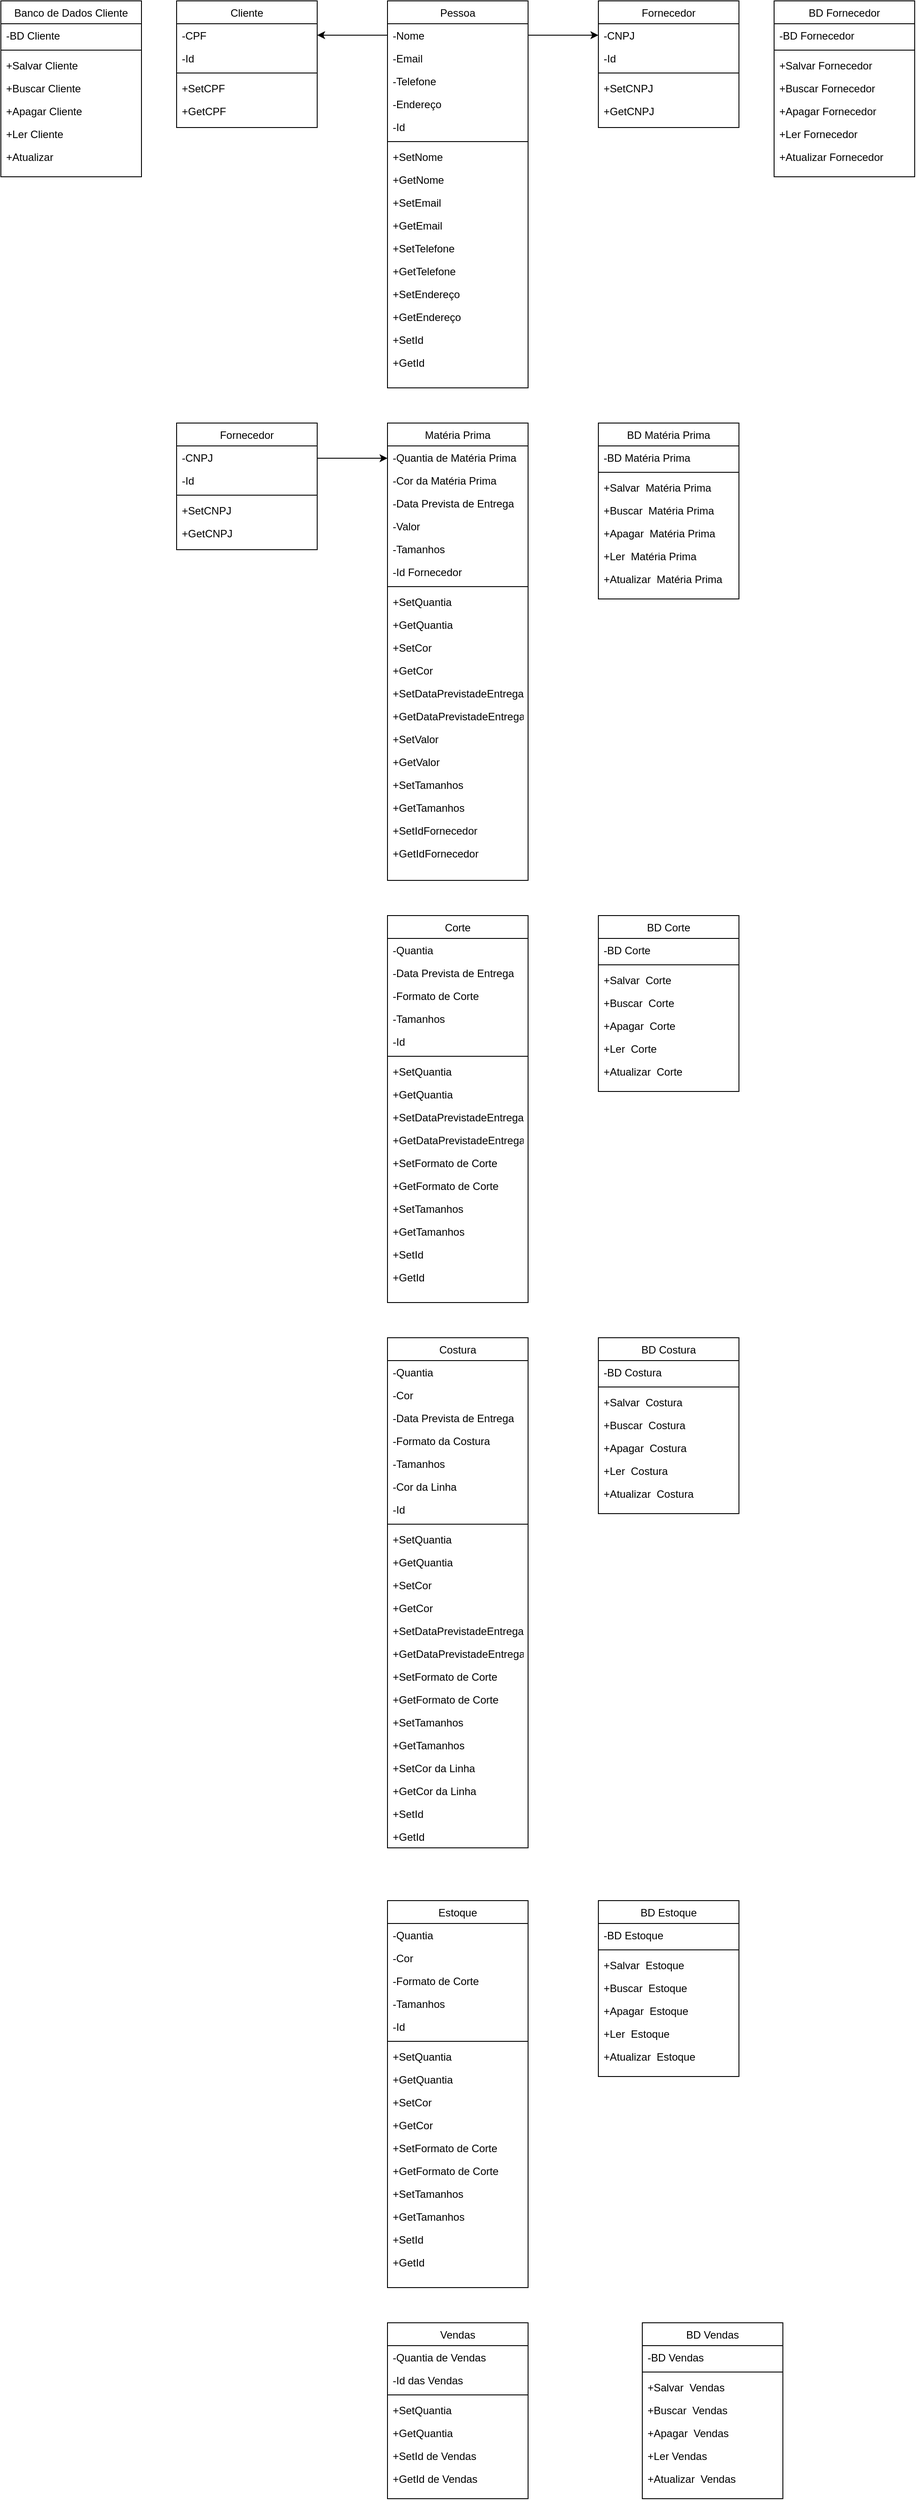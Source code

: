 <mxfile version="24.6.0" type="device">
  <diagram id="C5RBs43oDa-KdzZeNtuy" name="Page-1">
    <mxGraphModel dx="2261" dy="782" grid="1" gridSize="10" guides="1" tooltips="1" connect="1" arrows="1" fold="1" page="1" pageScale="1" pageWidth="827" pageHeight="1169" math="0" shadow="0">
      <root>
        <mxCell id="WIyWlLk6GJQsqaUBKTNV-0" />
        <mxCell id="WIyWlLk6GJQsqaUBKTNV-1" parent="WIyWlLk6GJQsqaUBKTNV-0" />
        <mxCell id="zkfFHV4jXpPFQw0GAbJ--17" value="Cliente" style="swimlane;fontStyle=0;align=center;verticalAlign=top;childLayout=stackLayout;horizontal=1;startSize=26;horizontalStack=0;resizeParent=1;resizeLast=0;collapsible=1;marginBottom=0;rounded=0;shadow=0;strokeWidth=1;" parent="WIyWlLk6GJQsqaUBKTNV-1" vertex="1">
          <mxGeometry x="40" width="160" height="144" as="geometry">
            <mxRectangle x="550" y="140" width="160" height="26" as="alternateBounds" />
          </mxGeometry>
        </mxCell>
        <mxCell id="zkfFHV4jXpPFQw0GAbJ--18" value="-CPF" style="text;align=left;verticalAlign=top;spacingLeft=4;spacingRight=4;overflow=hidden;rotatable=0;points=[[0,0.5],[1,0.5]];portConstraint=eastwest;" parent="zkfFHV4jXpPFQw0GAbJ--17" vertex="1">
          <mxGeometry y="26" width="160" height="26" as="geometry" />
        </mxCell>
        <mxCell id="UYTvGShQzW5NcOus-Ca2-104" value="-Id" style="text;align=left;verticalAlign=top;spacingLeft=4;spacingRight=4;overflow=hidden;rotatable=0;points=[[0,0.5],[1,0.5]];portConstraint=eastwest;" parent="zkfFHV4jXpPFQw0GAbJ--17" vertex="1">
          <mxGeometry y="52" width="160" height="26" as="geometry" />
        </mxCell>
        <mxCell id="zkfFHV4jXpPFQw0GAbJ--23" value="" style="line;html=1;strokeWidth=1;align=left;verticalAlign=middle;spacingTop=-1;spacingLeft=3;spacingRight=3;rotatable=0;labelPosition=right;points=[];portConstraint=eastwest;" parent="zkfFHV4jXpPFQw0GAbJ--17" vertex="1">
          <mxGeometry y="78" width="160" height="8" as="geometry" />
        </mxCell>
        <mxCell id="zkfFHV4jXpPFQw0GAbJ--24" value="+SetCPF" style="text;align=left;verticalAlign=top;spacingLeft=4;spacingRight=4;overflow=hidden;rotatable=0;points=[[0,0.5],[1,0.5]];portConstraint=eastwest;" parent="zkfFHV4jXpPFQw0GAbJ--17" vertex="1">
          <mxGeometry y="86" width="160" height="26" as="geometry" />
        </mxCell>
        <mxCell id="PJtzNLOf5O62sU7vfMhk-27" value="+GetCPF" style="text;align=left;verticalAlign=top;spacingLeft=4;spacingRight=4;overflow=hidden;rotatable=0;points=[[0,0.5],[1,0.5]];portConstraint=eastwest;" parent="zkfFHV4jXpPFQw0GAbJ--17" vertex="1">
          <mxGeometry y="112" width="160" height="32" as="geometry" />
        </mxCell>
        <mxCell id="PJtzNLOf5O62sU7vfMhk-35" value="Banco de Dados Cliente" style="swimlane;fontStyle=0;align=center;verticalAlign=top;childLayout=stackLayout;horizontal=1;startSize=26;horizontalStack=0;resizeParent=1;resizeLast=0;collapsible=1;marginBottom=0;rounded=0;shadow=0;strokeWidth=1;" parent="WIyWlLk6GJQsqaUBKTNV-1" vertex="1">
          <mxGeometry x="-160" width="160" height="200" as="geometry">
            <mxRectangle x="550" y="140" width="160" height="26" as="alternateBounds" />
          </mxGeometry>
        </mxCell>
        <mxCell id="PJtzNLOf5O62sU7vfMhk-36" value="-BD Cliente" style="text;align=left;verticalAlign=top;spacingLeft=4;spacingRight=4;overflow=hidden;rotatable=0;points=[[0,0.5],[1,0.5]];portConstraint=eastwest;" parent="PJtzNLOf5O62sU7vfMhk-35" vertex="1">
          <mxGeometry y="26" width="160" height="26" as="geometry" />
        </mxCell>
        <mxCell id="PJtzNLOf5O62sU7vfMhk-42" value="" style="line;html=1;strokeWidth=1;align=left;verticalAlign=middle;spacingTop=-1;spacingLeft=3;spacingRight=3;rotatable=0;labelPosition=right;points=[];portConstraint=eastwest;" parent="PJtzNLOf5O62sU7vfMhk-35" vertex="1">
          <mxGeometry y="52" width="160" height="8" as="geometry" />
        </mxCell>
        <mxCell id="PJtzNLOf5O62sU7vfMhk-43" value="+Salvar Cliente" style="text;align=left;verticalAlign=top;spacingLeft=4;spacingRight=4;overflow=hidden;rotatable=0;points=[[0,0.5],[1,0.5]];portConstraint=eastwest;" parent="PJtzNLOf5O62sU7vfMhk-35" vertex="1">
          <mxGeometry y="60" width="160" height="26" as="geometry" />
        </mxCell>
        <mxCell id="PJtzNLOf5O62sU7vfMhk-44" value="+Buscar Cliente" style="text;align=left;verticalAlign=top;spacingLeft=4;spacingRight=4;overflow=hidden;rotatable=0;points=[[0,0.5],[1,0.5]];portConstraint=eastwest;" parent="PJtzNLOf5O62sU7vfMhk-35" vertex="1">
          <mxGeometry y="86" width="160" height="26" as="geometry" />
        </mxCell>
        <mxCell id="PJtzNLOf5O62sU7vfMhk-45" value="+Apagar Cliente" style="text;align=left;verticalAlign=top;spacingLeft=4;spacingRight=4;overflow=hidden;rotatable=0;points=[[0,0.5],[1,0.5]];portConstraint=eastwest;" parent="PJtzNLOf5O62sU7vfMhk-35" vertex="1">
          <mxGeometry y="112" width="160" height="26" as="geometry" />
        </mxCell>
        <mxCell id="PJtzNLOf5O62sU7vfMhk-57" value="+Ler Cliente" style="text;align=left;verticalAlign=top;spacingLeft=4;spacingRight=4;overflow=hidden;rotatable=0;points=[[0,0.5],[1,0.5]];portConstraint=eastwest;" parent="PJtzNLOf5O62sU7vfMhk-35" vertex="1">
          <mxGeometry y="138" width="160" height="26" as="geometry" />
        </mxCell>
        <mxCell id="UYTvGShQzW5NcOus-Ca2-62" value="+Atualizar " style="text;align=left;verticalAlign=top;spacingLeft=4;spacingRight=4;overflow=hidden;rotatable=0;points=[[0,0.5],[1,0.5]];portConstraint=eastwest;" parent="PJtzNLOf5O62sU7vfMhk-35" vertex="1">
          <mxGeometry y="164" width="160" height="26" as="geometry" />
        </mxCell>
        <mxCell id="PJtzNLOf5O62sU7vfMhk-58" value="Matéria Prima" style="swimlane;fontStyle=0;align=center;verticalAlign=top;childLayout=stackLayout;horizontal=1;startSize=26;horizontalStack=0;resizeParent=1;resizeLast=0;collapsible=1;marginBottom=0;rounded=0;shadow=0;strokeWidth=1;" parent="WIyWlLk6GJQsqaUBKTNV-1" vertex="1">
          <mxGeometry x="280" y="480" width="160" height="520" as="geometry">
            <mxRectangle y="480" width="160" height="26" as="alternateBounds" />
          </mxGeometry>
        </mxCell>
        <mxCell id="PJtzNLOf5O62sU7vfMhk-59" value="-Quantia de Matéria Prima" style="text;align=left;verticalAlign=top;spacingLeft=4;spacingRight=4;overflow=hidden;rotatable=0;points=[[0,0.5],[1,0.5]];portConstraint=eastwest;" parent="PJtzNLOf5O62sU7vfMhk-58" vertex="1">
          <mxGeometry y="26" width="160" height="26" as="geometry" />
        </mxCell>
        <mxCell id="PJtzNLOf5O62sU7vfMhk-60" value="-Cor da Matéria Prima" style="text;align=left;verticalAlign=top;spacingLeft=4;spacingRight=4;overflow=hidden;rotatable=0;points=[[0,0.5],[1,0.5]];portConstraint=eastwest;rounded=0;shadow=0;html=0;" parent="PJtzNLOf5O62sU7vfMhk-58" vertex="1">
          <mxGeometry y="52" width="160" height="26" as="geometry" />
        </mxCell>
        <mxCell id="PJtzNLOf5O62sU7vfMhk-61" value="-Data Prevista de Entrega" style="text;align=left;verticalAlign=top;spacingLeft=4;spacingRight=4;overflow=hidden;rotatable=0;points=[[0,0.5],[1,0.5]];portConstraint=eastwest;rounded=0;shadow=0;html=0;" parent="PJtzNLOf5O62sU7vfMhk-58" vertex="1">
          <mxGeometry y="78" width="160" height="26" as="geometry" />
        </mxCell>
        <mxCell id="PJtzNLOf5O62sU7vfMhk-62" value="-Valor" style="text;align=left;verticalAlign=top;spacingLeft=4;spacingRight=4;overflow=hidden;rotatable=0;points=[[0,0.5],[1,0.5]];portConstraint=eastwest;rounded=0;shadow=0;html=0;" parent="PJtzNLOf5O62sU7vfMhk-58" vertex="1">
          <mxGeometry y="104" width="160" height="26" as="geometry" />
        </mxCell>
        <mxCell id="PJtzNLOf5O62sU7vfMhk-63" value="-Tamanhos" style="text;align=left;verticalAlign=top;spacingLeft=4;spacingRight=4;overflow=hidden;rotatable=0;points=[[0,0.5],[1,0.5]];portConstraint=eastwest;rounded=0;shadow=0;html=0;" parent="PJtzNLOf5O62sU7vfMhk-58" vertex="1">
          <mxGeometry y="130" width="160" height="26" as="geometry" />
        </mxCell>
        <mxCell id="PJtzNLOf5O62sU7vfMhk-64" value="-Id Fornecedor" style="text;align=left;verticalAlign=top;spacingLeft=4;spacingRight=4;overflow=hidden;rotatable=0;points=[[0,0.5],[1,0.5]];portConstraint=eastwest;rounded=0;shadow=0;html=0;" parent="PJtzNLOf5O62sU7vfMhk-58" vertex="1">
          <mxGeometry y="156" width="160" height="26" as="geometry" />
        </mxCell>
        <mxCell id="PJtzNLOf5O62sU7vfMhk-65" value="" style="line;html=1;strokeWidth=1;align=left;verticalAlign=middle;spacingTop=-1;spacingLeft=3;spacingRight=3;rotatable=0;labelPosition=right;points=[];portConstraint=eastwest;" parent="PJtzNLOf5O62sU7vfMhk-58" vertex="1">
          <mxGeometry y="182" width="160" height="8" as="geometry" />
        </mxCell>
        <mxCell id="PJtzNLOf5O62sU7vfMhk-66" value="+SetQuantia" style="text;align=left;verticalAlign=top;spacingLeft=4;spacingRight=4;overflow=hidden;rotatable=0;points=[[0,0.5],[1,0.5]];portConstraint=eastwest;" parent="PJtzNLOf5O62sU7vfMhk-58" vertex="1">
          <mxGeometry y="190" width="160" height="26" as="geometry" />
        </mxCell>
        <mxCell id="PJtzNLOf5O62sU7vfMhk-67" value="+GetQuantia" style="text;align=left;verticalAlign=top;spacingLeft=4;spacingRight=4;overflow=hidden;rotatable=0;points=[[0,0.5],[1,0.5]];portConstraint=eastwest;" parent="PJtzNLOf5O62sU7vfMhk-58" vertex="1">
          <mxGeometry y="216" width="160" height="26" as="geometry" />
        </mxCell>
        <mxCell id="PJtzNLOf5O62sU7vfMhk-68" value="+SetCor" style="text;align=left;verticalAlign=top;spacingLeft=4;spacingRight=4;overflow=hidden;rotatable=0;points=[[0,0.5],[1,0.5]];portConstraint=eastwest;" parent="PJtzNLOf5O62sU7vfMhk-58" vertex="1">
          <mxGeometry y="242" width="160" height="26" as="geometry" />
        </mxCell>
        <mxCell id="PJtzNLOf5O62sU7vfMhk-69" value="+GetCor" style="text;align=left;verticalAlign=top;spacingLeft=4;spacingRight=4;overflow=hidden;rotatable=0;points=[[0,0.5],[1,0.5]];portConstraint=eastwest;" parent="PJtzNLOf5O62sU7vfMhk-58" vertex="1">
          <mxGeometry y="268" width="160" height="26" as="geometry" />
        </mxCell>
        <mxCell id="PJtzNLOf5O62sU7vfMhk-70" value="+SetDataPrevistadeEntrega" style="text;align=left;verticalAlign=top;spacingLeft=4;spacingRight=4;overflow=hidden;rotatable=0;points=[[0,0.5],[1,0.5]];portConstraint=eastwest;" parent="PJtzNLOf5O62sU7vfMhk-58" vertex="1">
          <mxGeometry y="294" width="160" height="26" as="geometry" />
        </mxCell>
        <mxCell id="PJtzNLOf5O62sU7vfMhk-71" value="+GetDataPrevistadeEntrega" style="text;align=left;verticalAlign=top;spacingLeft=4;spacingRight=4;overflow=hidden;rotatable=0;points=[[0,0.5],[1,0.5]];portConstraint=eastwest;" parent="PJtzNLOf5O62sU7vfMhk-58" vertex="1">
          <mxGeometry y="320" width="160" height="26" as="geometry" />
        </mxCell>
        <mxCell id="PJtzNLOf5O62sU7vfMhk-72" value="+SetValor" style="text;align=left;verticalAlign=top;spacingLeft=4;spacingRight=4;overflow=hidden;rotatable=0;points=[[0,0.5],[1,0.5]];portConstraint=eastwest;" parent="PJtzNLOf5O62sU7vfMhk-58" vertex="1">
          <mxGeometry y="346" width="160" height="26" as="geometry" />
        </mxCell>
        <mxCell id="PJtzNLOf5O62sU7vfMhk-73" value="+GetValor" style="text;align=left;verticalAlign=top;spacingLeft=4;spacingRight=4;overflow=hidden;rotatable=0;points=[[0,0.5],[1,0.5]];portConstraint=eastwest;" parent="PJtzNLOf5O62sU7vfMhk-58" vertex="1">
          <mxGeometry y="372" width="160" height="26" as="geometry" />
        </mxCell>
        <mxCell id="PJtzNLOf5O62sU7vfMhk-74" value="+SetTamanhos" style="text;align=left;verticalAlign=top;spacingLeft=4;spacingRight=4;overflow=hidden;rotatable=0;points=[[0,0.5],[1,0.5]];portConstraint=eastwest;" parent="PJtzNLOf5O62sU7vfMhk-58" vertex="1">
          <mxGeometry y="398" width="160" height="26" as="geometry" />
        </mxCell>
        <mxCell id="PJtzNLOf5O62sU7vfMhk-75" value="+GetTamanhos" style="text;align=left;verticalAlign=top;spacingLeft=4;spacingRight=4;overflow=hidden;rotatable=0;points=[[0,0.5],[1,0.5]];portConstraint=eastwest;" parent="PJtzNLOf5O62sU7vfMhk-58" vertex="1">
          <mxGeometry y="424" width="160" height="26" as="geometry" />
        </mxCell>
        <mxCell id="PJtzNLOf5O62sU7vfMhk-76" value="+SetIdFornecedor" style="text;align=left;verticalAlign=top;spacingLeft=4;spacingRight=4;overflow=hidden;rotatable=0;points=[[0,0.5],[1,0.5]];portConstraint=eastwest;" parent="PJtzNLOf5O62sU7vfMhk-58" vertex="1">
          <mxGeometry y="450" width="160" height="26" as="geometry" />
        </mxCell>
        <mxCell id="PJtzNLOf5O62sU7vfMhk-77" value="+GetIdFornecedor" style="text;align=left;verticalAlign=top;spacingLeft=4;spacingRight=4;overflow=hidden;rotatable=0;points=[[0,0.5],[1,0.5]];portConstraint=eastwest;" parent="PJtzNLOf5O62sU7vfMhk-58" vertex="1">
          <mxGeometry y="476" width="160" height="26" as="geometry" />
        </mxCell>
        <mxCell id="UYTvGShQzW5NcOus-Ca2-19" value="Pessoa" style="swimlane;fontStyle=0;align=center;verticalAlign=top;childLayout=stackLayout;horizontal=1;startSize=26;horizontalStack=0;resizeParent=1;resizeLast=0;collapsible=1;marginBottom=0;rounded=0;shadow=0;strokeWidth=1;" parent="WIyWlLk6GJQsqaUBKTNV-1" vertex="1">
          <mxGeometry x="280" width="160" height="440" as="geometry">
            <mxRectangle y="480" width="160" height="26" as="alternateBounds" />
          </mxGeometry>
        </mxCell>
        <mxCell id="UYTvGShQzW5NcOus-Ca2-20" value="-Nome" style="text;align=left;verticalAlign=top;spacingLeft=4;spacingRight=4;overflow=hidden;rotatable=0;points=[[0,0.5],[1,0.5]];portConstraint=eastwest;" parent="UYTvGShQzW5NcOus-Ca2-19" vertex="1">
          <mxGeometry y="26" width="160" height="26" as="geometry" />
        </mxCell>
        <mxCell id="UYTvGShQzW5NcOus-Ca2-21" value="-Email" style="text;align=left;verticalAlign=top;spacingLeft=4;spacingRight=4;overflow=hidden;rotatable=0;points=[[0,0.5],[1,0.5]];portConstraint=eastwest;rounded=0;shadow=0;html=0;" parent="UYTvGShQzW5NcOus-Ca2-19" vertex="1">
          <mxGeometry y="52" width="160" height="26" as="geometry" />
        </mxCell>
        <mxCell id="UYTvGShQzW5NcOus-Ca2-22" value="-Telefone" style="text;align=left;verticalAlign=top;spacingLeft=4;spacingRight=4;overflow=hidden;rotatable=0;points=[[0,0.5],[1,0.5]];portConstraint=eastwest;rounded=0;shadow=0;html=0;" parent="UYTvGShQzW5NcOus-Ca2-19" vertex="1">
          <mxGeometry y="78" width="160" height="26" as="geometry" />
        </mxCell>
        <mxCell id="UYTvGShQzW5NcOus-Ca2-23" value="-Endereço" style="text;align=left;verticalAlign=top;spacingLeft=4;spacingRight=4;overflow=hidden;rotatable=0;points=[[0,0.5],[1,0.5]];portConstraint=eastwest;rounded=0;shadow=0;html=0;" parent="UYTvGShQzW5NcOus-Ca2-19" vertex="1">
          <mxGeometry y="104" width="160" height="26" as="geometry" />
        </mxCell>
        <mxCell id="UYTvGShQzW5NcOus-Ca2-25" value="-Id" style="text;align=left;verticalAlign=top;spacingLeft=4;spacingRight=4;overflow=hidden;rotatable=0;points=[[0,0.5],[1,0.5]];portConstraint=eastwest;rounded=0;shadow=0;html=0;" parent="UYTvGShQzW5NcOus-Ca2-19" vertex="1">
          <mxGeometry y="130" width="160" height="26" as="geometry" />
        </mxCell>
        <mxCell id="UYTvGShQzW5NcOus-Ca2-26" value="" style="line;html=1;strokeWidth=1;align=left;verticalAlign=middle;spacingTop=-1;spacingLeft=3;spacingRight=3;rotatable=0;labelPosition=right;points=[];portConstraint=eastwest;" parent="UYTvGShQzW5NcOus-Ca2-19" vertex="1">
          <mxGeometry y="156" width="160" height="8" as="geometry" />
        </mxCell>
        <mxCell id="UYTvGShQzW5NcOus-Ca2-27" value="+SetNome" style="text;align=left;verticalAlign=top;spacingLeft=4;spacingRight=4;overflow=hidden;rotatable=0;points=[[0,0.5],[1,0.5]];portConstraint=eastwest;" parent="UYTvGShQzW5NcOus-Ca2-19" vertex="1">
          <mxGeometry y="164" width="160" height="26" as="geometry" />
        </mxCell>
        <mxCell id="UYTvGShQzW5NcOus-Ca2-28" value="+GetNome" style="text;align=left;verticalAlign=top;spacingLeft=4;spacingRight=4;overflow=hidden;rotatable=0;points=[[0,0.5],[1,0.5]];portConstraint=eastwest;" parent="UYTvGShQzW5NcOus-Ca2-19" vertex="1">
          <mxGeometry y="190" width="160" height="26" as="geometry" />
        </mxCell>
        <mxCell id="UYTvGShQzW5NcOus-Ca2-29" value="+SetEmail" style="text;align=left;verticalAlign=top;spacingLeft=4;spacingRight=4;overflow=hidden;rotatable=0;points=[[0,0.5],[1,0.5]];portConstraint=eastwest;" parent="UYTvGShQzW5NcOus-Ca2-19" vertex="1">
          <mxGeometry y="216" width="160" height="26" as="geometry" />
        </mxCell>
        <mxCell id="UYTvGShQzW5NcOus-Ca2-30" value="+GetEmail" style="text;align=left;verticalAlign=top;spacingLeft=4;spacingRight=4;overflow=hidden;rotatable=0;points=[[0,0.5],[1,0.5]];portConstraint=eastwest;" parent="UYTvGShQzW5NcOus-Ca2-19" vertex="1">
          <mxGeometry y="242" width="160" height="26" as="geometry" />
        </mxCell>
        <mxCell id="UYTvGShQzW5NcOus-Ca2-31" value="+SetTelefone" style="text;align=left;verticalAlign=top;spacingLeft=4;spacingRight=4;overflow=hidden;rotatable=0;points=[[0,0.5],[1,0.5]];portConstraint=eastwest;" parent="UYTvGShQzW5NcOus-Ca2-19" vertex="1">
          <mxGeometry y="268" width="160" height="26" as="geometry" />
        </mxCell>
        <mxCell id="UYTvGShQzW5NcOus-Ca2-32" value="+GetTelefone" style="text;align=left;verticalAlign=top;spacingLeft=4;spacingRight=4;overflow=hidden;rotatable=0;points=[[0,0.5],[1,0.5]];portConstraint=eastwest;" parent="UYTvGShQzW5NcOus-Ca2-19" vertex="1">
          <mxGeometry y="294" width="160" height="26" as="geometry" />
        </mxCell>
        <mxCell id="UYTvGShQzW5NcOus-Ca2-33" value="+SetEndereço" style="text;align=left;verticalAlign=top;spacingLeft=4;spacingRight=4;overflow=hidden;rotatable=0;points=[[0,0.5],[1,0.5]];portConstraint=eastwest;" parent="UYTvGShQzW5NcOus-Ca2-19" vertex="1">
          <mxGeometry y="320" width="160" height="26" as="geometry" />
        </mxCell>
        <mxCell id="UYTvGShQzW5NcOus-Ca2-34" value="+GetEndereço" style="text;align=left;verticalAlign=top;spacingLeft=4;spacingRight=4;overflow=hidden;rotatable=0;points=[[0,0.5],[1,0.5]];portConstraint=eastwest;" parent="UYTvGShQzW5NcOus-Ca2-19" vertex="1">
          <mxGeometry y="346" width="160" height="26" as="geometry" />
        </mxCell>
        <mxCell id="UYTvGShQzW5NcOus-Ca2-37" value="+SetId" style="text;align=left;verticalAlign=top;spacingLeft=4;spacingRight=4;overflow=hidden;rotatable=0;points=[[0,0.5],[1,0.5]];portConstraint=eastwest;" parent="UYTvGShQzW5NcOus-Ca2-19" vertex="1">
          <mxGeometry y="372" width="160" height="26" as="geometry" />
        </mxCell>
        <mxCell id="UYTvGShQzW5NcOus-Ca2-38" value="+GetId" style="text;align=left;verticalAlign=top;spacingLeft=4;spacingRight=4;overflow=hidden;rotatable=0;points=[[0,0.5],[1,0.5]];portConstraint=eastwest;" parent="UYTvGShQzW5NcOus-Ca2-19" vertex="1">
          <mxGeometry y="398" width="160" height="26" as="geometry" />
        </mxCell>
        <mxCell id="UYTvGShQzW5NcOus-Ca2-39" value="Fornecedor" style="swimlane;fontStyle=0;align=center;verticalAlign=top;childLayout=stackLayout;horizontal=1;startSize=26;horizontalStack=0;resizeParent=1;resizeLast=0;collapsible=1;marginBottom=0;rounded=0;shadow=0;strokeWidth=1;" parent="WIyWlLk6GJQsqaUBKTNV-1" vertex="1">
          <mxGeometry x="520" width="160" height="144" as="geometry">
            <mxRectangle x="550" y="140" width="160" height="26" as="alternateBounds" />
          </mxGeometry>
        </mxCell>
        <mxCell id="UYTvGShQzW5NcOus-Ca2-40" value="-CNPJ" style="text;align=left;verticalAlign=top;spacingLeft=4;spacingRight=4;overflow=hidden;rotatable=0;points=[[0,0.5],[1,0.5]];portConstraint=eastwest;" parent="UYTvGShQzW5NcOus-Ca2-39" vertex="1">
          <mxGeometry y="26" width="160" height="26" as="geometry" />
        </mxCell>
        <mxCell id="UYTvGShQzW5NcOus-Ca2-103" value="-Id" style="text;align=left;verticalAlign=top;spacingLeft=4;spacingRight=4;overflow=hidden;rotatable=0;points=[[0,0.5],[1,0.5]];portConstraint=eastwest;" parent="UYTvGShQzW5NcOus-Ca2-39" vertex="1">
          <mxGeometry y="52" width="160" height="26" as="geometry" />
        </mxCell>
        <mxCell id="UYTvGShQzW5NcOus-Ca2-41" value="" style="line;html=1;strokeWidth=1;align=left;verticalAlign=middle;spacingTop=-1;spacingLeft=3;spacingRight=3;rotatable=0;labelPosition=right;points=[];portConstraint=eastwest;" parent="UYTvGShQzW5NcOus-Ca2-39" vertex="1">
          <mxGeometry y="78" width="160" height="8" as="geometry" />
        </mxCell>
        <mxCell id="UYTvGShQzW5NcOus-Ca2-42" value="+SetCNPJ" style="text;align=left;verticalAlign=top;spacingLeft=4;spacingRight=4;overflow=hidden;rotatable=0;points=[[0,0.5],[1,0.5]];portConstraint=eastwest;" parent="UYTvGShQzW5NcOus-Ca2-39" vertex="1">
          <mxGeometry y="86" width="160" height="26" as="geometry" />
        </mxCell>
        <mxCell id="UYTvGShQzW5NcOus-Ca2-43" value="+GetCNPJ" style="text;align=left;verticalAlign=top;spacingLeft=4;spacingRight=4;overflow=hidden;rotatable=0;points=[[0,0.5],[1,0.5]];portConstraint=eastwest;" parent="UYTvGShQzW5NcOus-Ca2-39" vertex="1">
          <mxGeometry y="112" width="160" height="32" as="geometry" />
        </mxCell>
        <mxCell id="UYTvGShQzW5NcOus-Ca2-49" value="BD Fornecedor" style="swimlane;fontStyle=0;align=center;verticalAlign=top;childLayout=stackLayout;horizontal=1;startSize=26;horizontalStack=0;resizeParent=1;resizeLast=0;collapsible=1;marginBottom=0;rounded=0;shadow=0;strokeWidth=1;" parent="WIyWlLk6GJQsqaUBKTNV-1" vertex="1">
          <mxGeometry x="720" width="160" height="200" as="geometry">
            <mxRectangle x="550" y="140" width="160" height="26" as="alternateBounds" />
          </mxGeometry>
        </mxCell>
        <mxCell id="UYTvGShQzW5NcOus-Ca2-50" value="-BD Fornecedor" style="text;align=left;verticalAlign=top;spacingLeft=4;spacingRight=4;overflow=hidden;rotatable=0;points=[[0,0.5],[1,0.5]];portConstraint=eastwest;" parent="UYTvGShQzW5NcOus-Ca2-49" vertex="1">
          <mxGeometry y="26" width="160" height="26" as="geometry" />
        </mxCell>
        <mxCell id="UYTvGShQzW5NcOus-Ca2-51" value="" style="line;html=1;strokeWidth=1;align=left;verticalAlign=middle;spacingTop=-1;spacingLeft=3;spacingRight=3;rotatable=0;labelPosition=right;points=[];portConstraint=eastwest;" parent="UYTvGShQzW5NcOus-Ca2-49" vertex="1">
          <mxGeometry y="52" width="160" height="8" as="geometry" />
        </mxCell>
        <mxCell id="UYTvGShQzW5NcOus-Ca2-52" value="+Salvar Fornecedor" style="text;align=left;verticalAlign=top;spacingLeft=4;spacingRight=4;overflow=hidden;rotatable=0;points=[[0,0.5],[1,0.5]];portConstraint=eastwest;" parent="UYTvGShQzW5NcOus-Ca2-49" vertex="1">
          <mxGeometry y="60" width="160" height="26" as="geometry" />
        </mxCell>
        <mxCell id="UYTvGShQzW5NcOus-Ca2-53" value="+Buscar Fornecedor" style="text;align=left;verticalAlign=top;spacingLeft=4;spacingRight=4;overflow=hidden;rotatable=0;points=[[0,0.5],[1,0.5]];portConstraint=eastwest;" parent="UYTvGShQzW5NcOus-Ca2-49" vertex="1">
          <mxGeometry y="86" width="160" height="26" as="geometry" />
        </mxCell>
        <mxCell id="UYTvGShQzW5NcOus-Ca2-54" value="+Apagar Fornecedor" style="text;align=left;verticalAlign=top;spacingLeft=4;spacingRight=4;overflow=hidden;rotatable=0;points=[[0,0.5],[1,0.5]];portConstraint=eastwest;" parent="UYTvGShQzW5NcOus-Ca2-49" vertex="1">
          <mxGeometry y="112" width="160" height="26" as="geometry" />
        </mxCell>
        <mxCell id="UYTvGShQzW5NcOus-Ca2-55" value="+Ler Fornecedor" style="text;align=left;verticalAlign=top;spacingLeft=4;spacingRight=4;overflow=hidden;rotatable=0;points=[[0,0.5],[1,0.5]];portConstraint=eastwest;" parent="UYTvGShQzW5NcOus-Ca2-49" vertex="1">
          <mxGeometry y="138" width="160" height="26" as="geometry" />
        </mxCell>
        <mxCell id="UYTvGShQzW5NcOus-Ca2-61" value="+Atualizar Fornecedor" style="text;align=left;verticalAlign=top;spacingLeft=4;spacingRight=4;overflow=hidden;rotatable=0;points=[[0,0.5],[1,0.5]];portConstraint=eastwest;" parent="UYTvGShQzW5NcOus-Ca2-49" vertex="1">
          <mxGeometry y="164" width="160" height="26" as="geometry" />
        </mxCell>
        <mxCell id="UYTvGShQzW5NcOus-Ca2-67" value="" style="endArrow=classic;html=1;rounded=0;entryX=1;entryY=0.5;entryDx=0;entryDy=0;exitX=0;exitY=0.5;exitDx=0;exitDy=0;" parent="WIyWlLk6GJQsqaUBKTNV-1" source="UYTvGShQzW5NcOus-Ca2-20" target="zkfFHV4jXpPFQw0GAbJ--18" edge="1">
          <mxGeometry width="50" height="50" relative="1" as="geometry">
            <mxPoint x="220" y="85" as="sourcePoint" />
            <mxPoint x="270" y="35" as="targetPoint" />
          </mxGeometry>
        </mxCell>
        <mxCell id="UYTvGShQzW5NcOus-Ca2-68" value="" style="endArrow=classic;html=1;rounded=0;entryX=0;entryY=0.5;entryDx=0;entryDy=0;exitX=1;exitY=0.5;exitDx=0;exitDy=0;" parent="WIyWlLk6GJQsqaUBKTNV-1" source="UYTvGShQzW5NcOus-Ca2-20" target="UYTvGShQzW5NcOus-Ca2-40" edge="1">
          <mxGeometry width="50" height="50" relative="1" as="geometry">
            <mxPoint x="450" y="60" as="sourcePoint" />
            <mxPoint x="500" y="10" as="targetPoint" />
          </mxGeometry>
        </mxCell>
        <mxCell id="UYTvGShQzW5NcOus-Ca2-69" value="Corte" style="swimlane;fontStyle=0;align=center;verticalAlign=top;childLayout=stackLayout;horizontal=1;startSize=26;horizontalStack=0;resizeParent=1;resizeLast=0;collapsible=1;marginBottom=0;rounded=0;shadow=0;strokeWidth=1;" parent="WIyWlLk6GJQsqaUBKTNV-1" vertex="1">
          <mxGeometry x="280" y="1040" width="160" height="440" as="geometry">
            <mxRectangle y="480" width="160" height="26" as="alternateBounds" />
          </mxGeometry>
        </mxCell>
        <mxCell id="UYTvGShQzW5NcOus-Ca2-70" value="-Quantia" style="text;align=left;verticalAlign=top;spacingLeft=4;spacingRight=4;overflow=hidden;rotatable=0;points=[[0,0.5],[1,0.5]];portConstraint=eastwest;" parent="UYTvGShQzW5NcOus-Ca2-69" vertex="1">
          <mxGeometry y="26" width="160" height="26" as="geometry" />
        </mxCell>
        <mxCell id="UYTvGShQzW5NcOus-Ca2-72" value="-Data Prevista de Entrega" style="text;align=left;verticalAlign=top;spacingLeft=4;spacingRight=4;overflow=hidden;rotatable=0;points=[[0,0.5],[1,0.5]];portConstraint=eastwest;rounded=0;shadow=0;html=0;" parent="UYTvGShQzW5NcOus-Ca2-69" vertex="1">
          <mxGeometry y="52" width="160" height="26" as="geometry" />
        </mxCell>
        <mxCell id="UYTvGShQzW5NcOus-Ca2-73" value="-Formato de Corte" style="text;align=left;verticalAlign=top;spacingLeft=4;spacingRight=4;overflow=hidden;rotatable=0;points=[[0,0.5],[1,0.5]];portConstraint=eastwest;rounded=0;shadow=0;html=0;" parent="UYTvGShQzW5NcOus-Ca2-69" vertex="1">
          <mxGeometry y="78" width="160" height="26" as="geometry" />
        </mxCell>
        <mxCell id="UYTvGShQzW5NcOus-Ca2-74" value="-Tamanhos" style="text;align=left;verticalAlign=top;spacingLeft=4;spacingRight=4;overflow=hidden;rotatable=0;points=[[0,0.5],[1,0.5]];portConstraint=eastwest;rounded=0;shadow=0;html=0;" parent="UYTvGShQzW5NcOus-Ca2-69" vertex="1">
          <mxGeometry y="104" width="160" height="26" as="geometry" />
        </mxCell>
        <mxCell id="UYTvGShQzW5NcOus-Ca2-75" value="-Id" style="text;align=left;verticalAlign=top;spacingLeft=4;spacingRight=4;overflow=hidden;rotatable=0;points=[[0,0.5],[1,0.5]];portConstraint=eastwest;rounded=0;shadow=0;html=0;" parent="UYTvGShQzW5NcOus-Ca2-69" vertex="1">
          <mxGeometry y="130" width="160" height="26" as="geometry" />
        </mxCell>
        <mxCell id="UYTvGShQzW5NcOus-Ca2-76" value="" style="line;html=1;strokeWidth=1;align=left;verticalAlign=middle;spacingTop=-1;spacingLeft=3;spacingRight=3;rotatable=0;labelPosition=right;points=[];portConstraint=eastwest;" parent="UYTvGShQzW5NcOus-Ca2-69" vertex="1">
          <mxGeometry y="156" width="160" height="8" as="geometry" />
        </mxCell>
        <mxCell id="UYTvGShQzW5NcOus-Ca2-77" value="+SetQuantia" style="text;align=left;verticalAlign=top;spacingLeft=4;spacingRight=4;overflow=hidden;rotatable=0;points=[[0,0.5],[1,0.5]];portConstraint=eastwest;" parent="UYTvGShQzW5NcOus-Ca2-69" vertex="1">
          <mxGeometry y="164" width="160" height="26" as="geometry" />
        </mxCell>
        <mxCell id="UYTvGShQzW5NcOus-Ca2-78" value="+GetQuantia" style="text;align=left;verticalAlign=top;spacingLeft=4;spacingRight=4;overflow=hidden;rotatable=0;points=[[0,0.5],[1,0.5]];portConstraint=eastwest;" parent="UYTvGShQzW5NcOus-Ca2-69" vertex="1">
          <mxGeometry y="190" width="160" height="26" as="geometry" />
        </mxCell>
        <mxCell id="UYTvGShQzW5NcOus-Ca2-81" value="+SetDataPrevistadeEntrega" style="text;align=left;verticalAlign=top;spacingLeft=4;spacingRight=4;overflow=hidden;rotatable=0;points=[[0,0.5],[1,0.5]];portConstraint=eastwest;" parent="UYTvGShQzW5NcOus-Ca2-69" vertex="1">
          <mxGeometry y="216" width="160" height="26" as="geometry" />
        </mxCell>
        <mxCell id="UYTvGShQzW5NcOus-Ca2-82" value="+GetDataPrevistadeEntrega" style="text;align=left;verticalAlign=top;spacingLeft=4;spacingRight=4;overflow=hidden;rotatable=0;points=[[0,0.5],[1,0.5]];portConstraint=eastwest;" parent="UYTvGShQzW5NcOus-Ca2-69" vertex="1">
          <mxGeometry y="242" width="160" height="26" as="geometry" />
        </mxCell>
        <mxCell id="UYTvGShQzW5NcOus-Ca2-83" value="+SetFormato de Corte" style="text;align=left;verticalAlign=top;spacingLeft=4;spacingRight=4;overflow=hidden;rotatable=0;points=[[0,0.5],[1,0.5]];portConstraint=eastwest;" parent="UYTvGShQzW5NcOus-Ca2-69" vertex="1">
          <mxGeometry y="268" width="160" height="26" as="geometry" />
        </mxCell>
        <mxCell id="UYTvGShQzW5NcOus-Ca2-84" value="+GetFormato de Corte" style="text;align=left;verticalAlign=top;spacingLeft=4;spacingRight=4;overflow=hidden;rotatable=0;points=[[0,0.5],[1,0.5]];portConstraint=eastwest;" parent="UYTvGShQzW5NcOus-Ca2-69" vertex="1">
          <mxGeometry y="294" width="160" height="26" as="geometry" />
        </mxCell>
        <mxCell id="UYTvGShQzW5NcOus-Ca2-85" value="+SetTamanhos" style="text;align=left;verticalAlign=top;spacingLeft=4;spacingRight=4;overflow=hidden;rotatable=0;points=[[0,0.5],[1,0.5]];portConstraint=eastwest;" parent="UYTvGShQzW5NcOus-Ca2-69" vertex="1">
          <mxGeometry y="320" width="160" height="26" as="geometry" />
        </mxCell>
        <mxCell id="UYTvGShQzW5NcOus-Ca2-86" value="+GetTamanhos" style="text;align=left;verticalAlign=top;spacingLeft=4;spacingRight=4;overflow=hidden;rotatable=0;points=[[0,0.5],[1,0.5]];portConstraint=eastwest;" parent="UYTvGShQzW5NcOus-Ca2-69" vertex="1">
          <mxGeometry y="346" width="160" height="26" as="geometry" />
        </mxCell>
        <mxCell id="UYTvGShQzW5NcOus-Ca2-87" value="+SetId" style="text;align=left;verticalAlign=top;spacingLeft=4;spacingRight=4;overflow=hidden;rotatable=0;points=[[0,0.5],[1,0.5]];portConstraint=eastwest;" parent="UYTvGShQzW5NcOus-Ca2-69" vertex="1">
          <mxGeometry y="372" width="160" height="26" as="geometry" />
        </mxCell>
        <mxCell id="UYTvGShQzW5NcOus-Ca2-88" value="+GetId" style="text;align=left;verticalAlign=top;spacingLeft=4;spacingRight=4;overflow=hidden;rotatable=0;points=[[0,0.5],[1,0.5]];portConstraint=eastwest;" parent="UYTvGShQzW5NcOus-Ca2-69" vertex="1">
          <mxGeometry y="398" width="160" height="26" as="geometry" />
        </mxCell>
        <mxCell id="UYTvGShQzW5NcOus-Ca2-106" value="Costura" style="swimlane;fontStyle=0;align=center;verticalAlign=top;childLayout=stackLayout;horizontal=1;startSize=26;horizontalStack=0;resizeParent=1;resizeLast=0;collapsible=1;marginBottom=0;rounded=0;shadow=0;strokeWidth=1;" parent="WIyWlLk6GJQsqaUBKTNV-1" vertex="1">
          <mxGeometry x="280" y="1520" width="160" height="580" as="geometry">
            <mxRectangle y="480" width="160" height="26" as="alternateBounds" />
          </mxGeometry>
        </mxCell>
        <mxCell id="UYTvGShQzW5NcOus-Ca2-107" value="-Quantia" style="text;align=left;verticalAlign=top;spacingLeft=4;spacingRight=4;overflow=hidden;rotatable=0;points=[[0,0.5],[1,0.5]];portConstraint=eastwest;" parent="UYTvGShQzW5NcOus-Ca2-106" vertex="1">
          <mxGeometry y="26" width="160" height="26" as="geometry" />
        </mxCell>
        <mxCell id="UYTvGShQzW5NcOus-Ca2-108" value="-Cor" style="text;align=left;verticalAlign=top;spacingLeft=4;spacingRight=4;overflow=hidden;rotatable=0;points=[[0,0.5],[1,0.5]];portConstraint=eastwest;rounded=0;shadow=0;html=0;" parent="UYTvGShQzW5NcOus-Ca2-106" vertex="1">
          <mxGeometry y="52" width="160" height="26" as="geometry" />
        </mxCell>
        <mxCell id="UYTvGShQzW5NcOus-Ca2-109" value="-Data Prevista de Entrega" style="text;align=left;verticalAlign=top;spacingLeft=4;spacingRight=4;overflow=hidden;rotatable=0;points=[[0,0.5],[1,0.5]];portConstraint=eastwest;rounded=0;shadow=0;html=0;" parent="UYTvGShQzW5NcOus-Ca2-106" vertex="1">
          <mxGeometry y="78" width="160" height="26" as="geometry" />
        </mxCell>
        <mxCell id="UYTvGShQzW5NcOus-Ca2-110" value="-Formato da Costura" style="text;align=left;verticalAlign=top;spacingLeft=4;spacingRight=4;overflow=hidden;rotatable=0;points=[[0,0.5],[1,0.5]];portConstraint=eastwest;rounded=0;shadow=0;html=0;" parent="UYTvGShQzW5NcOus-Ca2-106" vertex="1">
          <mxGeometry y="104" width="160" height="26" as="geometry" />
        </mxCell>
        <mxCell id="UYTvGShQzW5NcOus-Ca2-111" value="-Tamanhos" style="text;align=left;verticalAlign=top;spacingLeft=4;spacingRight=4;overflow=hidden;rotatable=0;points=[[0,0.5],[1,0.5]];portConstraint=eastwest;rounded=0;shadow=0;html=0;" parent="UYTvGShQzW5NcOus-Ca2-106" vertex="1">
          <mxGeometry y="130" width="160" height="26" as="geometry" />
        </mxCell>
        <mxCell id="cj39_XKpDpuA1xvaIk3X-0" value="-Cor da Linha" style="text;align=left;verticalAlign=top;spacingLeft=4;spacingRight=4;overflow=hidden;rotatable=0;points=[[0,0.5],[1,0.5]];portConstraint=eastwest;rounded=0;shadow=0;html=0;" parent="UYTvGShQzW5NcOus-Ca2-106" vertex="1">
          <mxGeometry y="156" width="160" height="26" as="geometry" />
        </mxCell>
        <mxCell id="UYTvGShQzW5NcOus-Ca2-112" value="-Id" style="text;align=left;verticalAlign=top;spacingLeft=4;spacingRight=4;overflow=hidden;rotatable=0;points=[[0,0.5],[1,0.5]];portConstraint=eastwest;rounded=0;shadow=0;html=0;" parent="UYTvGShQzW5NcOus-Ca2-106" vertex="1">
          <mxGeometry y="182" width="160" height="26" as="geometry" />
        </mxCell>
        <mxCell id="UYTvGShQzW5NcOus-Ca2-113" value="" style="line;html=1;strokeWidth=1;align=left;verticalAlign=middle;spacingTop=-1;spacingLeft=3;spacingRight=3;rotatable=0;labelPosition=right;points=[];portConstraint=eastwest;" parent="UYTvGShQzW5NcOus-Ca2-106" vertex="1">
          <mxGeometry y="208" width="160" height="8" as="geometry" />
        </mxCell>
        <mxCell id="UYTvGShQzW5NcOus-Ca2-114" value="+SetQuantia" style="text;align=left;verticalAlign=top;spacingLeft=4;spacingRight=4;overflow=hidden;rotatable=0;points=[[0,0.5],[1,0.5]];portConstraint=eastwest;" parent="UYTvGShQzW5NcOus-Ca2-106" vertex="1">
          <mxGeometry y="216" width="160" height="26" as="geometry" />
        </mxCell>
        <mxCell id="UYTvGShQzW5NcOus-Ca2-115" value="+GetQuantia" style="text;align=left;verticalAlign=top;spacingLeft=4;spacingRight=4;overflow=hidden;rotatable=0;points=[[0,0.5],[1,0.5]];portConstraint=eastwest;" parent="UYTvGShQzW5NcOus-Ca2-106" vertex="1">
          <mxGeometry y="242" width="160" height="26" as="geometry" />
        </mxCell>
        <mxCell id="UYTvGShQzW5NcOus-Ca2-116" value="+SetCor" style="text;align=left;verticalAlign=top;spacingLeft=4;spacingRight=4;overflow=hidden;rotatable=0;points=[[0,0.5],[1,0.5]];portConstraint=eastwest;" parent="UYTvGShQzW5NcOus-Ca2-106" vertex="1">
          <mxGeometry y="268" width="160" height="26" as="geometry" />
        </mxCell>
        <mxCell id="UYTvGShQzW5NcOus-Ca2-117" value="+GetCor" style="text;align=left;verticalAlign=top;spacingLeft=4;spacingRight=4;overflow=hidden;rotatable=0;points=[[0,0.5],[1,0.5]];portConstraint=eastwest;" parent="UYTvGShQzW5NcOus-Ca2-106" vertex="1">
          <mxGeometry y="294" width="160" height="26" as="geometry" />
        </mxCell>
        <mxCell id="UYTvGShQzW5NcOus-Ca2-118" value="+SetDataPrevistadeEntrega" style="text;align=left;verticalAlign=top;spacingLeft=4;spacingRight=4;overflow=hidden;rotatable=0;points=[[0,0.5],[1,0.5]];portConstraint=eastwest;" parent="UYTvGShQzW5NcOus-Ca2-106" vertex="1">
          <mxGeometry y="320" width="160" height="26" as="geometry" />
        </mxCell>
        <mxCell id="UYTvGShQzW5NcOus-Ca2-119" value="+GetDataPrevistadeEntrega" style="text;align=left;verticalAlign=top;spacingLeft=4;spacingRight=4;overflow=hidden;rotatable=0;points=[[0,0.5],[1,0.5]];portConstraint=eastwest;" parent="UYTvGShQzW5NcOus-Ca2-106" vertex="1">
          <mxGeometry y="346" width="160" height="26" as="geometry" />
        </mxCell>
        <mxCell id="UYTvGShQzW5NcOus-Ca2-120" value="+SetFormato de Corte" style="text;align=left;verticalAlign=top;spacingLeft=4;spacingRight=4;overflow=hidden;rotatable=0;points=[[0,0.5],[1,0.5]];portConstraint=eastwest;" parent="UYTvGShQzW5NcOus-Ca2-106" vertex="1">
          <mxGeometry y="372" width="160" height="26" as="geometry" />
        </mxCell>
        <mxCell id="UYTvGShQzW5NcOus-Ca2-121" value="+GetFormato de Corte" style="text;align=left;verticalAlign=top;spacingLeft=4;spacingRight=4;overflow=hidden;rotatable=0;points=[[0,0.5],[1,0.5]];portConstraint=eastwest;" parent="UYTvGShQzW5NcOus-Ca2-106" vertex="1">
          <mxGeometry y="398" width="160" height="26" as="geometry" />
        </mxCell>
        <mxCell id="UYTvGShQzW5NcOus-Ca2-122" value="+SetTamanhos" style="text;align=left;verticalAlign=top;spacingLeft=4;spacingRight=4;overflow=hidden;rotatable=0;points=[[0,0.5],[1,0.5]];portConstraint=eastwest;" parent="UYTvGShQzW5NcOus-Ca2-106" vertex="1">
          <mxGeometry y="424" width="160" height="26" as="geometry" />
        </mxCell>
        <mxCell id="UYTvGShQzW5NcOus-Ca2-123" value="+GetTamanhos" style="text;align=left;verticalAlign=top;spacingLeft=4;spacingRight=4;overflow=hidden;rotatable=0;points=[[0,0.5],[1,0.5]];portConstraint=eastwest;" parent="UYTvGShQzW5NcOus-Ca2-106" vertex="1">
          <mxGeometry y="450" width="160" height="26" as="geometry" />
        </mxCell>
        <mxCell id="cj39_XKpDpuA1xvaIk3X-1" value="+SetCor da Linha" style="text;align=left;verticalAlign=top;spacingLeft=4;spacingRight=4;overflow=hidden;rotatable=0;points=[[0,0.5],[1,0.5]];portConstraint=eastwest;" parent="UYTvGShQzW5NcOus-Ca2-106" vertex="1">
          <mxGeometry y="476" width="160" height="26" as="geometry" />
        </mxCell>
        <mxCell id="cj39_XKpDpuA1xvaIk3X-2" value="+GetCor da Linha" style="text;align=left;verticalAlign=top;spacingLeft=4;spacingRight=4;overflow=hidden;rotatable=0;points=[[0,0.5],[1,0.5]];portConstraint=eastwest;" parent="UYTvGShQzW5NcOus-Ca2-106" vertex="1">
          <mxGeometry y="502" width="160" height="26" as="geometry" />
        </mxCell>
        <mxCell id="UYTvGShQzW5NcOus-Ca2-124" value="+SetId" style="text;align=left;verticalAlign=top;spacingLeft=4;spacingRight=4;overflow=hidden;rotatable=0;points=[[0,0.5],[1,0.5]];portConstraint=eastwest;" parent="UYTvGShQzW5NcOus-Ca2-106" vertex="1">
          <mxGeometry y="528" width="160" height="26" as="geometry" />
        </mxCell>
        <mxCell id="UYTvGShQzW5NcOus-Ca2-125" value="+GetId" style="text;align=left;verticalAlign=top;spacingLeft=4;spacingRight=4;overflow=hidden;rotatable=0;points=[[0,0.5],[1,0.5]];portConstraint=eastwest;" parent="UYTvGShQzW5NcOus-Ca2-106" vertex="1">
          <mxGeometry y="554" width="160" height="26" as="geometry" />
        </mxCell>
        <mxCell id="UYTvGShQzW5NcOus-Ca2-126" value="Estoque" style="swimlane;fontStyle=0;align=center;verticalAlign=top;childLayout=stackLayout;horizontal=1;startSize=26;horizontalStack=0;resizeParent=1;resizeLast=0;collapsible=1;marginBottom=0;rounded=0;shadow=0;strokeWidth=1;" parent="WIyWlLk6GJQsqaUBKTNV-1" vertex="1">
          <mxGeometry x="280" y="2160" width="160" height="440" as="geometry">
            <mxRectangle y="480" width="160" height="26" as="alternateBounds" />
          </mxGeometry>
        </mxCell>
        <mxCell id="UYTvGShQzW5NcOus-Ca2-127" value="-Quantia" style="text;align=left;verticalAlign=top;spacingLeft=4;spacingRight=4;overflow=hidden;rotatable=0;points=[[0,0.5],[1,0.5]];portConstraint=eastwest;" parent="UYTvGShQzW5NcOus-Ca2-126" vertex="1">
          <mxGeometry y="26" width="160" height="26" as="geometry" />
        </mxCell>
        <mxCell id="UYTvGShQzW5NcOus-Ca2-128" value="-Cor" style="text;align=left;verticalAlign=top;spacingLeft=4;spacingRight=4;overflow=hidden;rotatable=0;points=[[0,0.5],[1,0.5]];portConstraint=eastwest;rounded=0;shadow=0;html=0;" parent="UYTvGShQzW5NcOus-Ca2-126" vertex="1">
          <mxGeometry y="52" width="160" height="26" as="geometry" />
        </mxCell>
        <mxCell id="UYTvGShQzW5NcOus-Ca2-130" value="-Formato de Corte" style="text;align=left;verticalAlign=top;spacingLeft=4;spacingRight=4;overflow=hidden;rotatable=0;points=[[0,0.5],[1,0.5]];portConstraint=eastwest;rounded=0;shadow=0;html=0;" parent="UYTvGShQzW5NcOus-Ca2-126" vertex="1">
          <mxGeometry y="78" width="160" height="26" as="geometry" />
        </mxCell>
        <mxCell id="UYTvGShQzW5NcOus-Ca2-131" value="-Tamanhos" style="text;align=left;verticalAlign=top;spacingLeft=4;spacingRight=4;overflow=hidden;rotatable=0;points=[[0,0.5],[1,0.5]];portConstraint=eastwest;rounded=0;shadow=0;html=0;" parent="UYTvGShQzW5NcOus-Ca2-126" vertex="1">
          <mxGeometry y="104" width="160" height="26" as="geometry" />
        </mxCell>
        <mxCell id="UYTvGShQzW5NcOus-Ca2-132" value="-Id" style="text;align=left;verticalAlign=top;spacingLeft=4;spacingRight=4;overflow=hidden;rotatable=0;points=[[0,0.5],[1,0.5]];portConstraint=eastwest;rounded=0;shadow=0;html=0;" parent="UYTvGShQzW5NcOus-Ca2-126" vertex="1">
          <mxGeometry y="130" width="160" height="26" as="geometry" />
        </mxCell>
        <mxCell id="UYTvGShQzW5NcOus-Ca2-133" value="" style="line;html=1;strokeWidth=1;align=left;verticalAlign=middle;spacingTop=-1;spacingLeft=3;spacingRight=3;rotatable=0;labelPosition=right;points=[];portConstraint=eastwest;" parent="UYTvGShQzW5NcOus-Ca2-126" vertex="1">
          <mxGeometry y="156" width="160" height="8" as="geometry" />
        </mxCell>
        <mxCell id="UYTvGShQzW5NcOus-Ca2-134" value="+SetQuantia" style="text;align=left;verticalAlign=top;spacingLeft=4;spacingRight=4;overflow=hidden;rotatable=0;points=[[0,0.5],[1,0.5]];portConstraint=eastwest;" parent="UYTvGShQzW5NcOus-Ca2-126" vertex="1">
          <mxGeometry y="164" width="160" height="26" as="geometry" />
        </mxCell>
        <mxCell id="UYTvGShQzW5NcOus-Ca2-135" value="+GetQuantia" style="text;align=left;verticalAlign=top;spacingLeft=4;spacingRight=4;overflow=hidden;rotatable=0;points=[[0,0.5],[1,0.5]];portConstraint=eastwest;" parent="UYTvGShQzW5NcOus-Ca2-126" vertex="1">
          <mxGeometry y="190" width="160" height="26" as="geometry" />
        </mxCell>
        <mxCell id="UYTvGShQzW5NcOus-Ca2-136" value="+SetCor" style="text;align=left;verticalAlign=top;spacingLeft=4;spacingRight=4;overflow=hidden;rotatable=0;points=[[0,0.5],[1,0.5]];portConstraint=eastwest;" parent="UYTvGShQzW5NcOus-Ca2-126" vertex="1">
          <mxGeometry y="216" width="160" height="26" as="geometry" />
        </mxCell>
        <mxCell id="UYTvGShQzW5NcOus-Ca2-137" value="+GetCor" style="text;align=left;verticalAlign=top;spacingLeft=4;spacingRight=4;overflow=hidden;rotatable=0;points=[[0,0.5],[1,0.5]];portConstraint=eastwest;" parent="UYTvGShQzW5NcOus-Ca2-126" vertex="1">
          <mxGeometry y="242" width="160" height="26" as="geometry" />
        </mxCell>
        <mxCell id="UYTvGShQzW5NcOus-Ca2-140" value="+SetFormato de Corte" style="text;align=left;verticalAlign=top;spacingLeft=4;spacingRight=4;overflow=hidden;rotatable=0;points=[[0,0.5],[1,0.5]];portConstraint=eastwest;" parent="UYTvGShQzW5NcOus-Ca2-126" vertex="1">
          <mxGeometry y="268" width="160" height="26" as="geometry" />
        </mxCell>
        <mxCell id="UYTvGShQzW5NcOus-Ca2-141" value="+GetFormato de Corte" style="text;align=left;verticalAlign=top;spacingLeft=4;spacingRight=4;overflow=hidden;rotatable=0;points=[[0,0.5],[1,0.5]];portConstraint=eastwest;" parent="UYTvGShQzW5NcOus-Ca2-126" vertex="1">
          <mxGeometry y="294" width="160" height="26" as="geometry" />
        </mxCell>
        <mxCell id="UYTvGShQzW5NcOus-Ca2-142" value="+SetTamanhos" style="text;align=left;verticalAlign=top;spacingLeft=4;spacingRight=4;overflow=hidden;rotatable=0;points=[[0,0.5],[1,0.5]];portConstraint=eastwest;" parent="UYTvGShQzW5NcOus-Ca2-126" vertex="1">
          <mxGeometry y="320" width="160" height="26" as="geometry" />
        </mxCell>
        <mxCell id="UYTvGShQzW5NcOus-Ca2-143" value="+GetTamanhos" style="text;align=left;verticalAlign=top;spacingLeft=4;spacingRight=4;overflow=hidden;rotatable=0;points=[[0,0.5],[1,0.5]];portConstraint=eastwest;" parent="UYTvGShQzW5NcOus-Ca2-126" vertex="1">
          <mxGeometry y="346" width="160" height="26" as="geometry" />
        </mxCell>
        <mxCell id="UYTvGShQzW5NcOus-Ca2-144" value="+SetId" style="text;align=left;verticalAlign=top;spacingLeft=4;spacingRight=4;overflow=hidden;rotatable=0;points=[[0,0.5],[1,0.5]];portConstraint=eastwest;" parent="UYTvGShQzW5NcOus-Ca2-126" vertex="1">
          <mxGeometry y="372" width="160" height="26" as="geometry" />
        </mxCell>
        <mxCell id="UYTvGShQzW5NcOus-Ca2-145" value="+GetId" style="text;align=left;verticalAlign=top;spacingLeft=4;spacingRight=4;overflow=hidden;rotatable=0;points=[[0,0.5],[1,0.5]];portConstraint=eastwest;" parent="UYTvGShQzW5NcOus-Ca2-126" vertex="1">
          <mxGeometry y="398" width="160" height="26" as="geometry" />
        </mxCell>
        <mxCell id="UYTvGShQzW5NcOus-Ca2-146" value="BD Matéria Prima" style="swimlane;fontStyle=0;align=center;verticalAlign=top;childLayout=stackLayout;horizontal=1;startSize=26;horizontalStack=0;resizeParent=1;resizeLast=0;collapsible=1;marginBottom=0;rounded=0;shadow=0;strokeWidth=1;" parent="WIyWlLk6GJQsqaUBKTNV-1" vertex="1">
          <mxGeometry x="520" y="480" width="160" height="200" as="geometry">
            <mxRectangle x="720" y="480" width="160" height="26" as="alternateBounds" />
          </mxGeometry>
        </mxCell>
        <mxCell id="UYTvGShQzW5NcOus-Ca2-147" value="-BD Matéria Prima" style="text;align=left;verticalAlign=top;spacingLeft=4;spacingRight=4;overflow=hidden;rotatable=0;points=[[0,0.5],[1,0.5]];portConstraint=eastwest;" parent="UYTvGShQzW5NcOus-Ca2-146" vertex="1">
          <mxGeometry y="26" width="160" height="26" as="geometry" />
        </mxCell>
        <mxCell id="UYTvGShQzW5NcOus-Ca2-148" value="" style="line;html=1;strokeWidth=1;align=left;verticalAlign=middle;spacingTop=-1;spacingLeft=3;spacingRight=3;rotatable=0;labelPosition=right;points=[];portConstraint=eastwest;" parent="UYTvGShQzW5NcOus-Ca2-146" vertex="1">
          <mxGeometry y="52" width="160" height="8" as="geometry" />
        </mxCell>
        <mxCell id="UYTvGShQzW5NcOus-Ca2-149" value="+Salvar  Matéria Prima" style="text;align=left;verticalAlign=top;spacingLeft=4;spacingRight=4;overflow=hidden;rotatable=0;points=[[0,0.5],[1,0.5]];portConstraint=eastwest;" parent="UYTvGShQzW5NcOus-Ca2-146" vertex="1">
          <mxGeometry y="60" width="160" height="26" as="geometry" />
        </mxCell>
        <mxCell id="UYTvGShQzW5NcOus-Ca2-150" value="+Buscar  Matéria Prima" style="text;align=left;verticalAlign=top;spacingLeft=4;spacingRight=4;overflow=hidden;rotatable=0;points=[[0,0.5],[1,0.5]];portConstraint=eastwest;" parent="UYTvGShQzW5NcOus-Ca2-146" vertex="1">
          <mxGeometry y="86" width="160" height="26" as="geometry" />
        </mxCell>
        <mxCell id="UYTvGShQzW5NcOus-Ca2-151" value="+Apagar  Matéria Prima" style="text;align=left;verticalAlign=top;spacingLeft=4;spacingRight=4;overflow=hidden;rotatable=0;points=[[0,0.5],[1,0.5]];portConstraint=eastwest;" parent="UYTvGShQzW5NcOus-Ca2-146" vertex="1">
          <mxGeometry y="112" width="160" height="26" as="geometry" />
        </mxCell>
        <mxCell id="UYTvGShQzW5NcOus-Ca2-152" value="+Ler  Matéria Prima" style="text;align=left;verticalAlign=top;spacingLeft=4;spacingRight=4;overflow=hidden;rotatable=0;points=[[0,0.5],[1,0.5]];portConstraint=eastwest;" parent="UYTvGShQzW5NcOus-Ca2-146" vertex="1">
          <mxGeometry y="138" width="160" height="26" as="geometry" />
        </mxCell>
        <mxCell id="UYTvGShQzW5NcOus-Ca2-153" value="+Atualizar  Matéria Prima" style="text;align=left;verticalAlign=top;spacingLeft=4;spacingRight=4;overflow=hidden;rotatable=0;points=[[0,0.5],[1,0.5]];portConstraint=eastwest;" parent="UYTvGShQzW5NcOus-Ca2-146" vertex="1">
          <mxGeometry y="164" width="160" height="26" as="geometry" />
        </mxCell>
        <mxCell id="cj39_XKpDpuA1xvaIk3X-3" value="BD Corte" style="swimlane;fontStyle=0;align=center;verticalAlign=top;childLayout=stackLayout;horizontal=1;startSize=26;horizontalStack=0;resizeParent=1;resizeLast=0;collapsible=1;marginBottom=0;rounded=0;shadow=0;strokeWidth=1;" parent="WIyWlLk6GJQsqaUBKTNV-1" vertex="1">
          <mxGeometry x="520" y="1040" width="160" height="200" as="geometry">
            <mxRectangle x="720" y="480" width="160" height="26" as="alternateBounds" />
          </mxGeometry>
        </mxCell>
        <mxCell id="cj39_XKpDpuA1xvaIk3X-4" value="-BD Corte" style="text;align=left;verticalAlign=top;spacingLeft=4;spacingRight=4;overflow=hidden;rotatable=0;points=[[0,0.5],[1,0.5]];portConstraint=eastwest;" parent="cj39_XKpDpuA1xvaIk3X-3" vertex="1">
          <mxGeometry y="26" width="160" height="26" as="geometry" />
        </mxCell>
        <mxCell id="cj39_XKpDpuA1xvaIk3X-5" value="" style="line;html=1;strokeWidth=1;align=left;verticalAlign=middle;spacingTop=-1;spacingLeft=3;spacingRight=3;rotatable=0;labelPosition=right;points=[];portConstraint=eastwest;" parent="cj39_XKpDpuA1xvaIk3X-3" vertex="1">
          <mxGeometry y="52" width="160" height="8" as="geometry" />
        </mxCell>
        <mxCell id="cj39_XKpDpuA1xvaIk3X-6" value="+Salvar  Corte" style="text;align=left;verticalAlign=top;spacingLeft=4;spacingRight=4;overflow=hidden;rotatable=0;points=[[0,0.5],[1,0.5]];portConstraint=eastwest;" parent="cj39_XKpDpuA1xvaIk3X-3" vertex="1">
          <mxGeometry y="60" width="160" height="26" as="geometry" />
        </mxCell>
        <mxCell id="cj39_XKpDpuA1xvaIk3X-7" value="+Buscar  Corte" style="text;align=left;verticalAlign=top;spacingLeft=4;spacingRight=4;overflow=hidden;rotatable=0;points=[[0,0.5],[1,0.5]];portConstraint=eastwest;" parent="cj39_XKpDpuA1xvaIk3X-3" vertex="1">
          <mxGeometry y="86" width="160" height="26" as="geometry" />
        </mxCell>
        <mxCell id="cj39_XKpDpuA1xvaIk3X-8" value="+Apagar  Corte" style="text;align=left;verticalAlign=top;spacingLeft=4;spacingRight=4;overflow=hidden;rotatable=0;points=[[0,0.5],[1,0.5]];portConstraint=eastwest;" parent="cj39_XKpDpuA1xvaIk3X-3" vertex="1">
          <mxGeometry y="112" width="160" height="26" as="geometry" />
        </mxCell>
        <mxCell id="cj39_XKpDpuA1xvaIk3X-9" value="+Ler  Corte" style="text;align=left;verticalAlign=top;spacingLeft=4;spacingRight=4;overflow=hidden;rotatable=0;points=[[0,0.5],[1,0.5]];portConstraint=eastwest;" parent="cj39_XKpDpuA1xvaIk3X-3" vertex="1">
          <mxGeometry y="138" width="160" height="26" as="geometry" />
        </mxCell>
        <mxCell id="cj39_XKpDpuA1xvaIk3X-10" value="+Atualizar  Corte" style="text;align=left;verticalAlign=top;spacingLeft=4;spacingRight=4;overflow=hidden;rotatable=0;points=[[0,0.5],[1,0.5]];portConstraint=eastwest;" parent="cj39_XKpDpuA1xvaIk3X-3" vertex="1">
          <mxGeometry y="164" width="160" height="26" as="geometry" />
        </mxCell>
        <mxCell id="cj39_XKpDpuA1xvaIk3X-11" value="BD Costura" style="swimlane;fontStyle=0;align=center;verticalAlign=top;childLayout=stackLayout;horizontal=1;startSize=26;horizontalStack=0;resizeParent=1;resizeLast=0;collapsible=1;marginBottom=0;rounded=0;shadow=0;strokeWidth=1;" parent="WIyWlLk6GJQsqaUBKTNV-1" vertex="1">
          <mxGeometry x="520" y="1520" width="160" height="200" as="geometry">
            <mxRectangle x="720" y="480" width="160" height="26" as="alternateBounds" />
          </mxGeometry>
        </mxCell>
        <mxCell id="cj39_XKpDpuA1xvaIk3X-12" value="-BD Costura" style="text;align=left;verticalAlign=top;spacingLeft=4;spacingRight=4;overflow=hidden;rotatable=0;points=[[0,0.5],[1,0.5]];portConstraint=eastwest;" parent="cj39_XKpDpuA1xvaIk3X-11" vertex="1">
          <mxGeometry y="26" width="160" height="26" as="geometry" />
        </mxCell>
        <mxCell id="cj39_XKpDpuA1xvaIk3X-13" value="" style="line;html=1;strokeWidth=1;align=left;verticalAlign=middle;spacingTop=-1;spacingLeft=3;spacingRight=3;rotatable=0;labelPosition=right;points=[];portConstraint=eastwest;" parent="cj39_XKpDpuA1xvaIk3X-11" vertex="1">
          <mxGeometry y="52" width="160" height="8" as="geometry" />
        </mxCell>
        <mxCell id="cj39_XKpDpuA1xvaIk3X-14" value="+Salvar  Costura" style="text;align=left;verticalAlign=top;spacingLeft=4;spacingRight=4;overflow=hidden;rotatable=0;points=[[0,0.5],[1,0.5]];portConstraint=eastwest;" parent="cj39_XKpDpuA1xvaIk3X-11" vertex="1">
          <mxGeometry y="60" width="160" height="26" as="geometry" />
        </mxCell>
        <mxCell id="cj39_XKpDpuA1xvaIk3X-15" value="+Buscar  Costura" style="text;align=left;verticalAlign=top;spacingLeft=4;spacingRight=4;overflow=hidden;rotatable=0;points=[[0,0.5],[1,0.5]];portConstraint=eastwest;" parent="cj39_XKpDpuA1xvaIk3X-11" vertex="1">
          <mxGeometry y="86" width="160" height="26" as="geometry" />
        </mxCell>
        <mxCell id="cj39_XKpDpuA1xvaIk3X-16" value="+Apagar  Costura" style="text;align=left;verticalAlign=top;spacingLeft=4;spacingRight=4;overflow=hidden;rotatable=0;points=[[0,0.5],[1,0.5]];portConstraint=eastwest;" parent="cj39_XKpDpuA1xvaIk3X-11" vertex="1">
          <mxGeometry y="112" width="160" height="26" as="geometry" />
        </mxCell>
        <mxCell id="cj39_XKpDpuA1xvaIk3X-17" value="+Ler  Costura" style="text;align=left;verticalAlign=top;spacingLeft=4;spacingRight=4;overflow=hidden;rotatable=0;points=[[0,0.5],[1,0.5]];portConstraint=eastwest;" parent="cj39_XKpDpuA1xvaIk3X-11" vertex="1">
          <mxGeometry y="138" width="160" height="26" as="geometry" />
        </mxCell>
        <mxCell id="cj39_XKpDpuA1xvaIk3X-18" value="+Atualizar  Costura" style="text;align=left;verticalAlign=top;spacingLeft=4;spacingRight=4;overflow=hidden;rotatable=0;points=[[0,0.5],[1,0.5]];portConstraint=eastwest;" parent="cj39_XKpDpuA1xvaIk3X-11" vertex="1">
          <mxGeometry y="164" width="160" height="26" as="geometry" />
        </mxCell>
        <mxCell id="cj39_XKpDpuA1xvaIk3X-19" value="BD Estoque" style="swimlane;fontStyle=0;align=center;verticalAlign=top;childLayout=stackLayout;horizontal=1;startSize=26;horizontalStack=0;resizeParent=1;resizeLast=0;collapsible=1;marginBottom=0;rounded=0;shadow=0;strokeWidth=1;" parent="WIyWlLk6GJQsqaUBKTNV-1" vertex="1">
          <mxGeometry x="520" y="2160" width="160" height="200" as="geometry">
            <mxRectangle x="720" y="480" width="160" height="26" as="alternateBounds" />
          </mxGeometry>
        </mxCell>
        <mxCell id="cj39_XKpDpuA1xvaIk3X-20" value="-BD Estoque" style="text;align=left;verticalAlign=top;spacingLeft=4;spacingRight=4;overflow=hidden;rotatable=0;points=[[0,0.5],[1,0.5]];portConstraint=eastwest;" parent="cj39_XKpDpuA1xvaIk3X-19" vertex="1">
          <mxGeometry y="26" width="160" height="26" as="geometry" />
        </mxCell>
        <mxCell id="cj39_XKpDpuA1xvaIk3X-21" value="" style="line;html=1;strokeWidth=1;align=left;verticalAlign=middle;spacingTop=-1;spacingLeft=3;spacingRight=3;rotatable=0;labelPosition=right;points=[];portConstraint=eastwest;" parent="cj39_XKpDpuA1xvaIk3X-19" vertex="1">
          <mxGeometry y="52" width="160" height="8" as="geometry" />
        </mxCell>
        <mxCell id="cj39_XKpDpuA1xvaIk3X-22" value="+Salvar  Estoque" style="text;align=left;verticalAlign=top;spacingLeft=4;spacingRight=4;overflow=hidden;rotatable=0;points=[[0,0.5],[1,0.5]];portConstraint=eastwest;" parent="cj39_XKpDpuA1xvaIk3X-19" vertex="1">
          <mxGeometry y="60" width="160" height="26" as="geometry" />
        </mxCell>
        <mxCell id="cj39_XKpDpuA1xvaIk3X-23" value="+Buscar  Estoque" style="text;align=left;verticalAlign=top;spacingLeft=4;spacingRight=4;overflow=hidden;rotatable=0;points=[[0,0.5],[1,0.5]];portConstraint=eastwest;" parent="cj39_XKpDpuA1xvaIk3X-19" vertex="1">
          <mxGeometry y="86" width="160" height="26" as="geometry" />
        </mxCell>
        <mxCell id="cj39_XKpDpuA1xvaIk3X-24" value="+Apagar  Estoque" style="text;align=left;verticalAlign=top;spacingLeft=4;spacingRight=4;overflow=hidden;rotatable=0;points=[[0,0.5],[1,0.5]];portConstraint=eastwest;" parent="cj39_XKpDpuA1xvaIk3X-19" vertex="1">
          <mxGeometry y="112" width="160" height="26" as="geometry" />
        </mxCell>
        <mxCell id="cj39_XKpDpuA1xvaIk3X-25" value="+Ler  Estoque" style="text;align=left;verticalAlign=top;spacingLeft=4;spacingRight=4;overflow=hidden;rotatable=0;points=[[0,0.5],[1,0.5]];portConstraint=eastwest;" parent="cj39_XKpDpuA1xvaIk3X-19" vertex="1">
          <mxGeometry y="138" width="160" height="26" as="geometry" />
        </mxCell>
        <mxCell id="cj39_XKpDpuA1xvaIk3X-26" value="+Atualizar  Estoque" style="text;align=left;verticalAlign=top;spacingLeft=4;spacingRight=4;overflow=hidden;rotatable=0;points=[[0,0.5],[1,0.5]];portConstraint=eastwest;" parent="cj39_XKpDpuA1xvaIk3X-19" vertex="1">
          <mxGeometry y="164" width="160" height="26" as="geometry" />
        </mxCell>
        <mxCell id="cj39_XKpDpuA1xvaIk3X-27" value="Fornecedor" style="swimlane;fontStyle=0;align=center;verticalAlign=top;childLayout=stackLayout;horizontal=1;startSize=26;horizontalStack=0;resizeParent=1;resizeLast=0;collapsible=1;marginBottom=0;rounded=0;shadow=0;strokeWidth=1;" parent="WIyWlLk6GJQsqaUBKTNV-1" vertex="1">
          <mxGeometry x="40" y="480" width="160" height="144" as="geometry">
            <mxRectangle x="550" y="140" width="160" height="26" as="alternateBounds" />
          </mxGeometry>
        </mxCell>
        <mxCell id="cj39_XKpDpuA1xvaIk3X-28" value="-CNPJ" style="text;align=left;verticalAlign=top;spacingLeft=4;spacingRight=4;overflow=hidden;rotatable=0;points=[[0,0.5],[1,0.5]];portConstraint=eastwest;" parent="cj39_XKpDpuA1xvaIk3X-27" vertex="1">
          <mxGeometry y="26" width="160" height="26" as="geometry" />
        </mxCell>
        <mxCell id="cj39_XKpDpuA1xvaIk3X-29" value="-Id" style="text;align=left;verticalAlign=top;spacingLeft=4;spacingRight=4;overflow=hidden;rotatable=0;points=[[0,0.5],[1,0.5]];portConstraint=eastwest;" parent="cj39_XKpDpuA1xvaIk3X-27" vertex="1">
          <mxGeometry y="52" width="160" height="26" as="geometry" />
        </mxCell>
        <mxCell id="cj39_XKpDpuA1xvaIk3X-30" value="" style="line;html=1;strokeWidth=1;align=left;verticalAlign=middle;spacingTop=-1;spacingLeft=3;spacingRight=3;rotatable=0;labelPosition=right;points=[];portConstraint=eastwest;" parent="cj39_XKpDpuA1xvaIk3X-27" vertex="1">
          <mxGeometry y="78" width="160" height="8" as="geometry" />
        </mxCell>
        <mxCell id="cj39_XKpDpuA1xvaIk3X-31" value="+SetCNPJ" style="text;align=left;verticalAlign=top;spacingLeft=4;spacingRight=4;overflow=hidden;rotatable=0;points=[[0,0.5],[1,0.5]];portConstraint=eastwest;" parent="cj39_XKpDpuA1xvaIk3X-27" vertex="1">
          <mxGeometry y="86" width="160" height="26" as="geometry" />
        </mxCell>
        <mxCell id="cj39_XKpDpuA1xvaIk3X-32" value="+GetCNPJ" style="text;align=left;verticalAlign=top;spacingLeft=4;spacingRight=4;overflow=hidden;rotatable=0;points=[[0,0.5],[1,0.5]];portConstraint=eastwest;" parent="cj39_XKpDpuA1xvaIk3X-27" vertex="1">
          <mxGeometry y="112" width="160" height="32" as="geometry" />
        </mxCell>
        <mxCell id="cj39_XKpDpuA1xvaIk3X-33" value="" style="endArrow=classic;html=1;rounded=0;entryX=0;entryY=0.5;entryDx=0;entryDy=0;exitX=1;exitY=0.5;exitDx=0;exitDy=0;" parent="WIyWlLk6GJQsqaUBKTNV-1" edge="1">
          <mxGeometry width="50" height="50" relative="1" as="geometry">
            <mxPoint x="200" y="520" as="sourcePoint" />
            <mxPoint x="280" y="520" as="targetPoint" />
          </mxGeometry>
        </mxCell>
        <mxCell id="NQc5p5HrnA3mhdjxLru3-17" value="Vendas" style="swimlane;fontStyle=0;align=center;verticalAlign=top;childLayout=stackLayout;horizontal=1;startSize=26;horizontalStack=0;resizeParent=1;resizeLast=0;collapsible=1;marginBottom=0;rounded=0;shadow=0;strokeWidth=1;" parent="WIyWlLk6GJQsqaUBKTNV-1" vertex="1">
          <mxGeometry x="280" y="2640" width="160" height="200" as="geometry">
            <mxRectangle y="480" width="160" height="26" as="alternateBounds" />
          </mxGeometry>
        </mxCell>
        <mxCell id="NQc5p5HrnA3mhdjxLru3-18" value="-Quantia de Vendas" style="text;align=left;verticalAlign=top;spacingLeft=4;spacingRight=4;overflow=hidden;rotatable=0;points=[[0,0.5],[1,0.5]];portConstraint=eastwest;" parent="NQc5p5HrnA3mhdjxLru3-17" vertex="1">
          <mxGeometry y="26" width="160" height="26" as="geometry" />
        </mxCell>
        <mxCell id="NQc5p5HrnA3mhdjxLru3-22" value="-Id das Vendas" style="text;align=left;verticalAlign=top;spacingLeft=4;spacingRight=4;overflow=hidden;rotatable=0;points=[[0,0.5],[1,0.5]];portConstraint=eastwest;rounded=0;shadow=0;html=0;" parent="NQc5p5HrnA3mhdjxLru3-17" vertex="1">
          <mxGeometry y="52" width="160" height="26" as="geometry" />
        </mxCell>
        <mxCell id="NQc5p5HrnA3mhdjxLru3-23" value="" style="line;html=1;strokeWidth=1;align=left;verticalAlign=middle;spacingTop=-1;spacingLeft=3;spacingRight=3;rotatable=0;labelPosition=right;points=[];portConstraint=eastwest;" parent="NQc5p5HrnA3mhdjxLru3-17" vertex="1">
          <mxGeometry y="78" width="160" height="8" as="geometry" />
        </mxCell>
        <mxCell id="NQc5p5HrnA3mhdjxLru3-24" value="+SetQuantia" style="text;align=left;verticalAlign=top;spacingLeft=4;spacingRight=4;overflow=hidden;rotatable=0;points=[[0,0.5],[1,0.5]];portConstraint=eastwest;" parent="NQc5p5HrnA3mhdjxLru3-17" vertex="1">
          <mxGeometry y="86" width="160" height="26" as="geometry" />
        </mxCell>
        <mxCell id="NQc5p5HrnA3mhdjxLru3-25" value="+GetQuantia" style="text;align=left;verticalAlign=top;spacingLeft=4;spacingRight=4;overflow=hidden;rotatable=0;points=[[0,0.5],[1,0.5]];portConstraint=eastwest;" parent="NQc5p5HrnA3mhdjxLru3-17" vertex="1">
          <mxGeometry y="112" width="160" height="26" as="geometry" />
        </mxCell>
        <mxCell id="NQc5p5HrnA3mhdjxLru3-32" value="+SetId de Vendas" style="text;align=left;verticalAlign=top;spacingLeft=4;spacingRight=4;overflow=hidden;rotatable=0;points=[[0,0.5],[1,0.5]];portConstraint=eastwest;" parent="NQc5p5HrnA3mhdjxLru3-17" vertex="1">
          <mxGeometry y="138" width="160" height="26" as="geometry" />
        </mxCell>
        <mxCell id="NQc5p5HrnA3mhdjxLru3-33" value="+GetId de Vendas" style="text;align=left;verticalAlign=top;spacingLeft=4;spacingRight=4;overflow=hidden;rotatable=0;points=[[0,0.5],[1,0.5]];portConstraint=eastwest;" parent="NQc5p5HrnA3mhdjxLru3-17" vertex="1">
          <mxGeometry y="164" width="160" height="26" as="geometry" />
        </mxCell>
        <mxCell id="NQc5p5HrnA3mhdjxLru3-34" value="BD Vendas" style="swimlane;fontStyle=0;align=center;verticalAlign=top;childLayout=stackLayout;horizontal=1;startSize=26;horizontalStack=0;resizeParent=1;resizeLast=0;collapsible=1;marginBottom=0;rounded=0;shadow=0;strokeWidth=1;" parent="WIyWlLk6GJQsqaUBKTNV-1" vertex="1">
          <mxGeometry x="570" y="2640" width="160" height="200" as="geometry">
            <mxRectangle x="720" y="480" width="160" height="26" as="alternateBounds" />
          </mxGeometry>
        </mxCell>
        <mxCell id="NQc5p5HrnA3mhdjxLru3-42" value="-BD Vendas" style="text;align=left;verticalAlign=top;spacingLeft=4;spacingRight=4;overflow=hidden;rotatable=0;points=[[0,0.5],[1,0.5]];portConstraint=eastwest;" parent="NQc5p5HrnA3mhdjxLru3-34" vertex="1">
          <mxGeometry y="26" width="160" height="26" as="geometry" />
        </mxCell>
        <mxCell id="NQc5p5HrnA3mhdjxLru3-36" value="" style="line;html=1;strokeWidth=1;align=left;verticalAlign=middle;spacingTop=-1;spacingLeft=3;spacingRight=3;rotatable=0;labelPosition=right;points=[];portConstraint=eastwest;" parent="NQc5p5HrnA3mhdjxLru3-34" vertex="1">
          <mxGeometry y="52" width="160" height="8" as="geometry" />
        </mxCell>
        <mxCell id="NQc5p5HrnA3mhdjxLru3-37" value="+Salvar  Vendas" style="text;align=left;verticalAlign=top;spacingLeft=4;spacingRight=4;overflow=hidden;rotatable=0;points=[[0,0.5],[1,0.5]];portConstraint=eastwest;" parent="NQc5p5HrnA3mhdjxLru3-34" vertex="1">
          <mxGeometry y="60" width="160" height="26" as="geometry" />
        </mxCell>
        <mxCell id="NQc5p5HrnA3mhdjxLru3-38" value="+Buscar  Vendas" style="text;align=left;verticalAlign=top;spacingLeft=4;spacingRight=4;overflow=hidden;rotatable=0;points=[[0,0.5],[1,0.5]];portConstraint=eastwest;" parent="NQc5p5HrnA3mhdjxLru3-34" vertex="1">
          <mxGeometry y="86" width="160" height="26" as="geometry" />
        </mxCell>
        <mxCell id="NQc5p5HrnA3mhdjxLru3-39" value="+Apagar  Vendas" style="text;align=left;verticalAlign=top;spacingLeft=4;spacingRight=4;overflow=hidden;rotatable=0;points=[[0,0.5],[1,0.5]];portConstraint=eastwest;" parent="NQc5p5HrnA3mhdjxLru3-34" vertex="1">
          <mxGeometry y="112" width="160" height="26" as="geometry" />
        </mxCell>
        <mxCell id="NQc5p5HrnA3mhdjxLru3-40" value="+Ler Vendas" style="text;align=left;verticalAlign=top;spacingLeft=4;spacingRight=4;overflow=hidden;rotatable=0;points=[[0,0.5],[1,0.5]];portConstraint=eastwest;" parent="NQc5p5HrnA3mhdjxLru3-34" vertex="1">
          <mxGeometry y="138" width="160" height="26" as="geometry" />
        </mxCell>
        <mxCell id="NQc5p5HrnA3mhdjxLru3-41" value="+Atualizar  Vendas" style="text;align=left;verticalAlign=top;spacingLeft=4;spacingRight=4;overflow=hidden;rotatable=0;points=[[0,0.5],[1,0.5]];portConstraint=eastwest;" parent="NQc5p5HrnA3mhdjxLru3-34" vertex="1">
          <mxGeometry y="164" width="160" height="26" as="geometry" />
        </mxCell>
      </root>
    </mxGraphModel>
  </diagram>
</mxfile>
